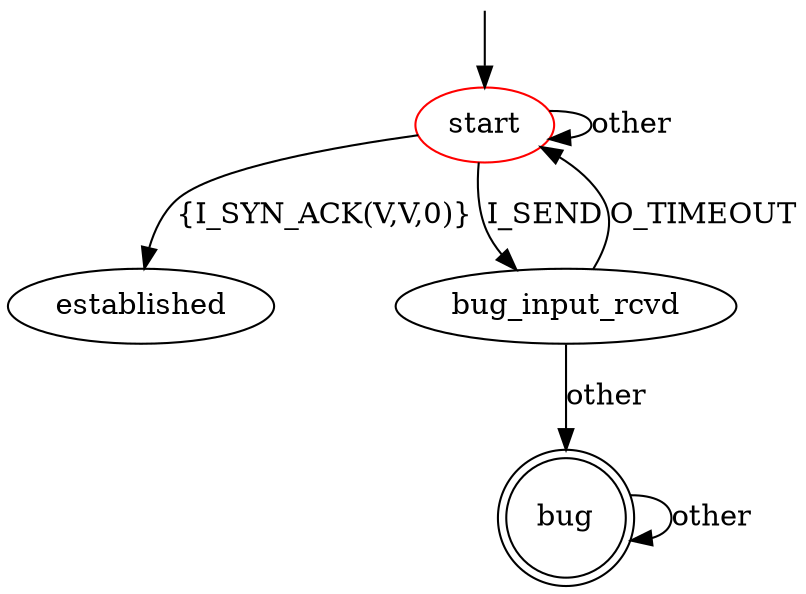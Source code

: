 digraph G {
label=""
start [color="red"]
bug [shape="doublecircle"]

start -> established [label="{I_SYN_ACK(V,V,0)}"]
start -> start [label="other"]
start -> bug_input_rcvd [label="I_SEND"]
bug_input_rcvd -> start [label="O_TIMEOUT"]
bug_input_rcvd -> bug [label="other"]

bug -> bug [label="other"]

__start0 [label="" shape="none" width="0" height="0"];
__start0 -> start;
}

